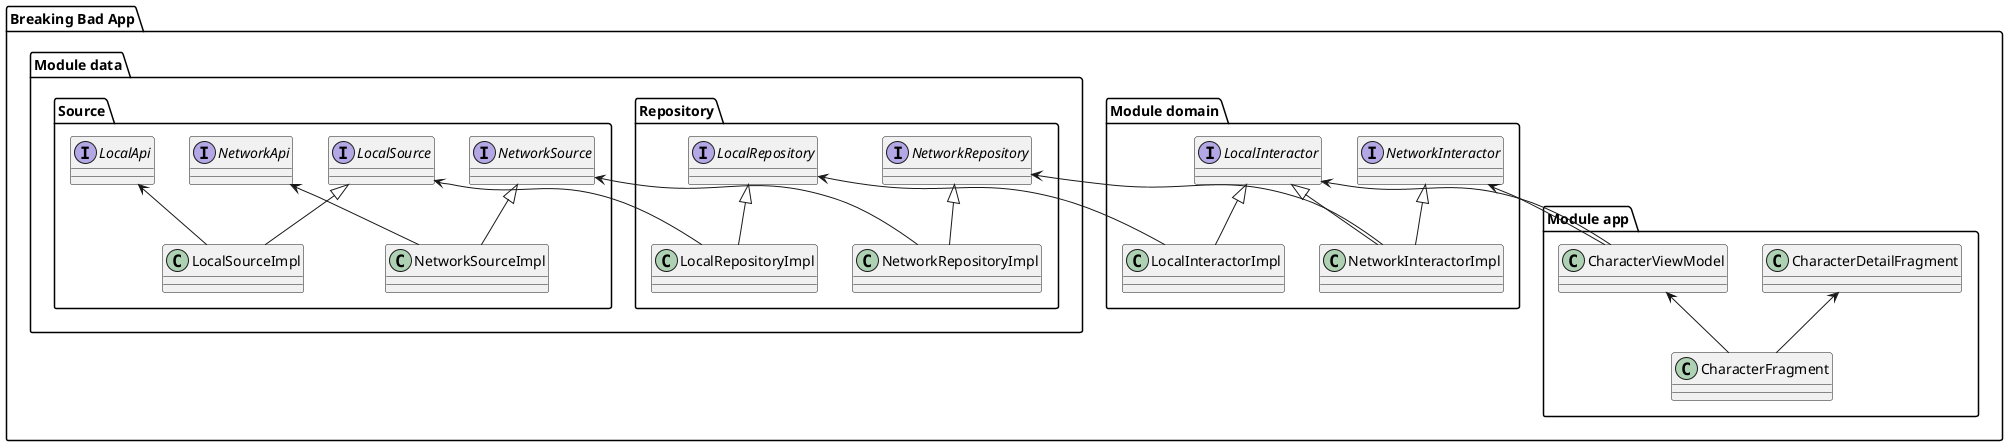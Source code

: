 @startuml APP ARCHICTECUTRE

package "Breaking Bad App" {
    package "Module app" {
        class CharacterDetailFragment
        class CharacterFragment
        class CharacterViewModel
    }

    package "Module domain" {
        interface NetworkInteractor
        class NetworkInteractorImpl
        interface LocalInteractor
        class LocalInteractorImpl
    }

    package "Module data" {
        package "Repository" {
            interface NetworkRepository
            class NetworkRepositoryImpl
            interface LocalRepository
            class LocalRepositoryImpl
        }

        package "Source" {
            interface NetworkSource
            class NetworkSourceImpl
            interface LocalSource
            class LocalSourceImpl

            interface NetworkApi
            interface LocalApi
        }
    }
}

CharacterDetailFragment <-- CharacterFragment
CharacterViewModel <-- CharacterFragment
NetworkInteractor <-- CharacterViewModel
LocalInteractor <-- CharacterViewModel

LocalInteractor <|-- NetworkInteractorImpl
NetworkInteractor <|-- NetworkInteractorImpl
LocalInteractor <|-- LocalInteractorImpl
NetworkRepository <-- NetworkInteractorImpl
LocalRepository <-- LocalInteractorImpl

NetworkRepository <|-- NetworkRepositoryImpl
LocalRepository <|-- LocalRepositoryImpl
NetworkSource <-- NetworkRepositoryImpl
LocalSource <-- LocalRepositoryImpl

NetworkSource <|-- NetworkSourceImpl
LocalSource <|-- LocalSourceImpl
NetworkApi <-- NetworkSourceImpl
LocalApi <-- LocalSourceImpl

@enduml


